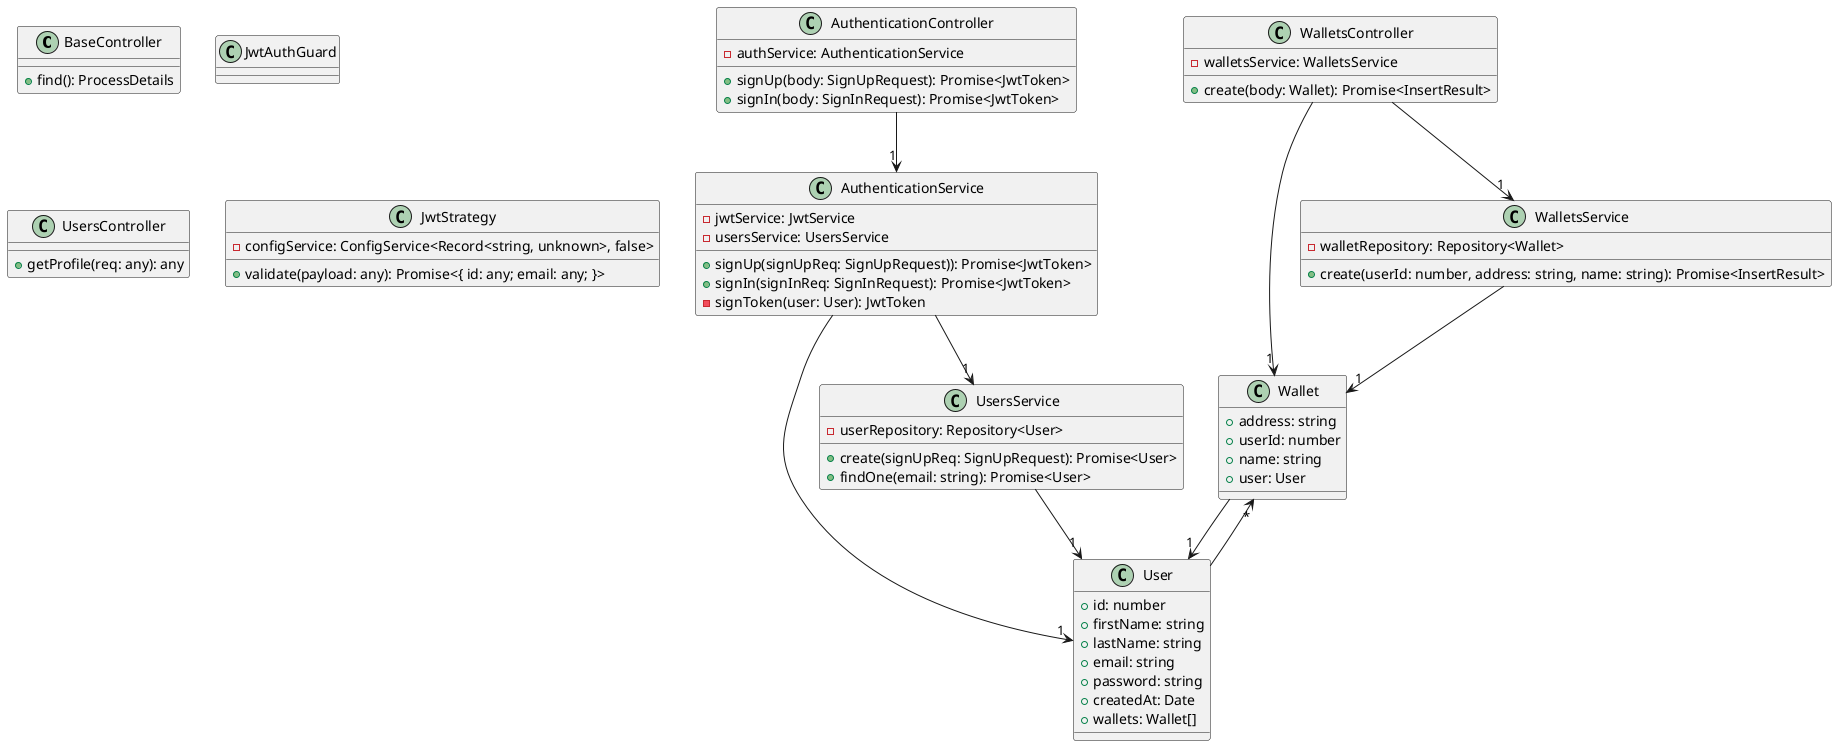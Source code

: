 @startuml
class BaseController {
    +find(): ProcessDetails
}
class Wallet {
    +address: string
    +userId: number
    +name: string
    +user: User
}
class User {
    +id: number
    +firstName: string
    +lastName: string
    +email: string
    +password: string
    +createdAt: Date
    +wallets: Wallet[]
}
class UsersService {
    -userRepository: Repository<User>
    +create(signUpReq: SignUpRequest): Promise<User>
    +findOne(email: string): Promise<User>
}
class AuthenticationService {
    -jwtService: JwtService
    -usersService: UsersService
    +signUp(signUpReq: SignUpRequest)): Promise<JwtToken>
    +signIn(signInReq: SignInRequest): Promise<JwtToken>
    -signToken(user: User): JwtToken
}
class AuthenticationController {
    -authService: AuthenticationService
    +signUp(body: SignUpRequest): Promise<JwtToken>
    +signIn(body: SignInRequest): Promise<JwtToken>
}
class JwtAuthGuard
class UsersController {
    +getProfile(req: any): any
}
class JwtStrategy {
    -configService: ConfigService<Record<string, unknown>, false>
    +validate(payload: any): Promise<{ id: any; email: any; }>
}
class WalletsService {
    -walletRepository: Repository<Wallet>
    +create(userId: number, address: string, name: string): Promise<InsertResult>
}
class WalletsController {
    -walletsService: WalletsService
    +create(body: Wallet): Promise<InsertResult>
}
Wallet --> "1" User
User --> "*" Wallet
UsersService --> "1" User
AuthenticationService --> "1" UsersService
AuthenticationService --> "1" User
AuthenticationController --> "1" AuthenticationService
WalletsService --> "1" Wallet
WalletsController --> "1" WalletsService
WalletsController --> "1" Wallet
@enduml
